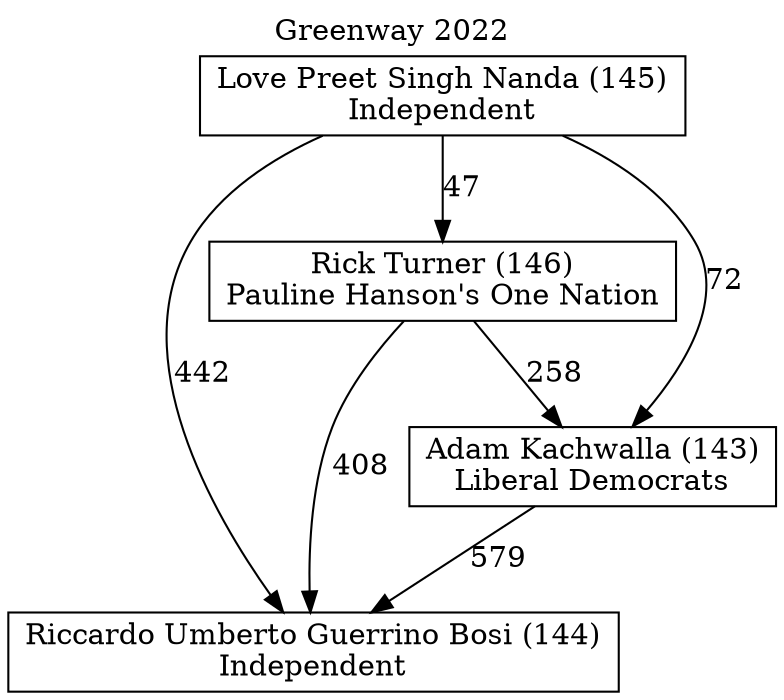 // House preference flow
digraph "Riccardo Umberto Guerrino Bosi (144)_Greenway_2022" {
	graph [label="Greenway 2022" labelloc=t mclimit=10]
	node [shape=box]
	"Rick Turner (146)" [label="Rick Turner (146)
Pauline Hanson's One Nation"]
	"Love Preet Singh Nanda (145)" [label="Love Preet Singh Nanda (145)
Independent"]
	"Riccardo Umberto Guerrino Bosi (144)" [label="Riccardo Umberto Guerrino Bosi (144)
Independent"]
	"Adam Kachwalla (143)" [label="Adam Kachwalla (143)
Liberal Democrats"]
	"Love Preet Singh Nanda (145)" -> "Rick Turner (146)" [label=47]
	"Love Preet Singh Nanda (145)" -> "Adam Kachwalla (143)" [label=72]
	"Love Preet Singh Nanda (145)" -> "Riccardo Umberto Guerrino Bosi (144)" [label=442]
	"Adam Kachwalla (143)" -> "Riccardo Umberto Guerrino Bosi (144)" [label=579]
	"Rick Turner (146)" -> "Riccardo Umberto Guerrino Bosi (144)" [label=408]
	"Rick Turner (146)" -> "Adam Kachwalla (143)" [label=258]
}

